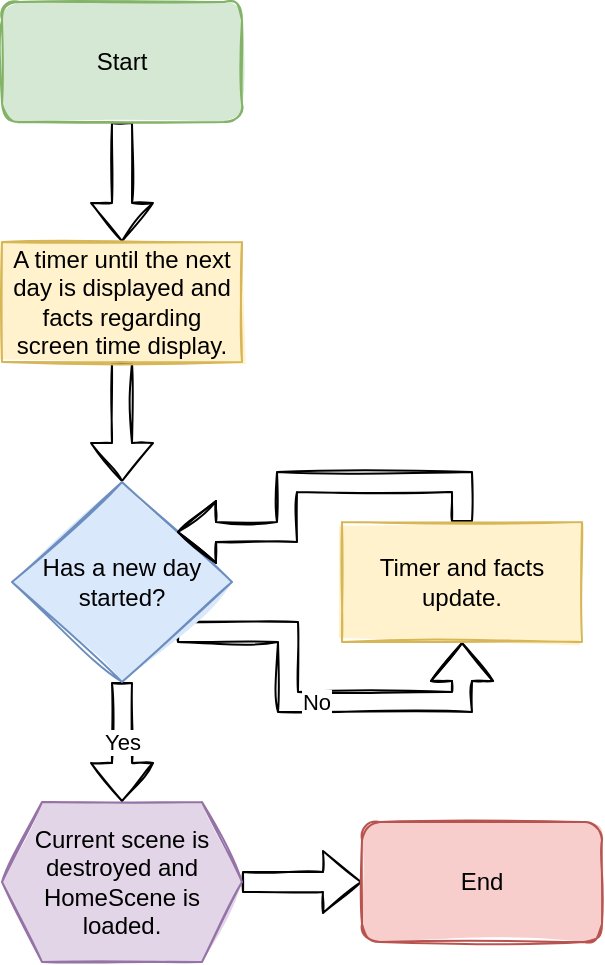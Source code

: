 <mxfile version="16.1.2" type="device"><diagram id="o_-JVSorGUq8rQS-DgG7" name="Page-1"><mxGraphModel dx="870" dy="626" grid="1" gridSize="10" guides="1" tooltips="1" connect="1" arrows="1" fold="1" page="1" pageScale="1" pageWidth="827" pageHeight="1169" math="0" shadow="0"><root><mxCell id="0"/><mxCell id="1" parent="0"/><mxCell id="ipaL6n43P8oaSK_bz6wS-7" style="edgeStyle=orthogonalEdgeStyle;rounded=0;orthogonalLoop=1;jettySize=auto;html=1;exitX=0.5;exitY=1;exitDx=0;exitDy=0;sketch=1;strokeColor=default;shape=flexArrow;fillColor=default;fillStyle=solid;" parent="1" source="ipaL6n43P8oaSK_bz6wS-1" target="ipaL6n43P8oaSK_bz6wS-6" edge="1"><mxGeometry relative="1" as="geometry"/></mxCell><mxCell id="ipaL6n43P8oaSK_bz6wS-1" value="Start" style="rounded=1;whiteSpace=wrap;html=1;fillColor=#d5e8d4;strokeColor=#82b366;sketch=1;fillStyle=solid;" parent="1" vertex="1"><mxGeometry x="100" y="40" width="120" height="60" as="geometry"/></mxCell><mxCell id="ipaL6n43P8oaSK_bz6wS-9" value="" style="edgeStyle=orthogonalEdgeStyle;shape=flexArrow;rounded=0;sketch=1;orthogonalLoop=1;jettySize=auto;html=1;strokeColor=default;fillColor=default;fillStyle=solid;" parent="1" source="ipaL6n43P8oaSK_bz6wS-6" target="ipaL6n43P8oaSK_bz6wS-8" edge="1"><mxGeometry relative="1" as="geometry"/></mxCell><mxCell id="ipaL6n43P8oaSK_bz6wS-6" value="A timer until the next day is displayed and facts regarding screen time display." style="rounded=0;whiteSpace=wrap;html=1;sketch=1;fillStyle=solid;fillColor=#fff2cc;strokeColor=#d6b656;" parent="1" vertex="1"><mxGeometry x="100" y="160" width="120" height="60" as="geometry"/></mxCell><mxCell id="ipaL6n43P8oaSK_bz6wS-13" value="Yes" style="edgeStyle=orthogonalEdgeStyle;shape=flexArrow;rounded=0;sketch=1;orthogonalLoop=1;jettySize=auto;html=1;strokeColor=default;fillColor=default;fillStyle=solid;entryX=0.5;entryY=0;entryDx=0;entryDy=0;" parent="1" source="ipaL6n43P8oaSK_bz6wS-8" target="ipaL6n43P8oaSK_bz6wS-18" edge="1"><mxGeometry relative="1" as="geometry"><mxPoint x="160" y="440" as="targetPoint"/></mxGeometry></mxCell><mxCell id="aEONGW_9QZOxQ4GP57bt-5" value="No" style="edgeStyle=orthogonalEdgeStyle;shape=flexArrow;rounded=0;sketch=1;fillStyle=solid;orthogonalLoop=1;jettySize=auto;html=1;exitX=1;exitY=1;exitDx=0;exitDy=0;entryX=0.5;entryY=1;entryDx=0;entryDy=0;labelBackgroundColor=default;fontFamily=Helvetica;fontSize=11;fontColor=default;endArrow=classic;strokeColor=default;fillColor=default;" edge="1" parent="1" source="ipaL6n43P8oaSK_bz6wS-8" target="aEONGW_9QZOxQ4GP57bt-2"><mxGeometry relative="1" as="geometry"><Array as="points"><mxPoint x="243" y="355"/><mxPoint x="243" y="390"/><mxPoint x="330" y="390"/></Array></mxGeometry></mxCell><mxCell id="ipaL6n43P8oaSK_bz6wS-8" value="Has a new day started?" style="rhombus;whiteSpace=wrap;html=1;fillColor=#dae8fc;strokeColor=#6c8ebf;rounded=0;sketch=1;fillStyle=solid;" parent="1" vertex="1"><mxGeometry x="105" y="280" width="110" height="100" as="geometry"/></mxCell><mxCell id="ipaL6n43P8oaSK_bz6wS-20" style="edgeStyle=orthogonalEdgeStyle;shape=flexArrow;rounded=0;sketch=1;orthogonalLoop=1;jettySize=auto;html=1;exitX=1;exitY=0.5;exitDx=0;exitDy=0;strokeColor=default;fillColor=default;fillStyle=solid;" parent="1" source="ipaL6n43P8oaSK_bz6wS-18" target="ipaL6n43P8oaSK_bz6wS-22" edge="1"><mxGeometry relative="1" as="geometry"><mxPoint x="420" y="730" as="targetPoint"/></mxGeometry></mxCell><mxCell id="ipaL6n43P8oaSK_bz6wS-18" value="Current scene is destroyed and HomeScene is loaded." style="shape=hexagon;perimeter=hexagonPerimeter2;whiteSpace=wrap;html=1;fixedSize=1;sketch=1;fillStyle=solid;fillColor=#e1d5e7;strokeColor=#9673a6;" parent="1" vertex="1"><mxGeometry x="100" y="440" width="120" height="80" as="geometry"/></mxCell><mxCell id="ipaL6n43P8oaSK_bz6wS-22" value="End" style="rounded=1;whiteSpace=wrap;html=1;fillColor=#f8cecc;strokeColor=#b85450;sketch=1;fillStyle=solid;" parent="1" vertex="1"><mxGeometry x="280" y="450" width="120" height="60" as="geometry"/></mxCell><mxCell id="aEONGW_9QZOxQ4GP57bt-6" style="edgeStyle=orthogonalEdgeStyle;shape=flexArrow;rounded=0;sketch=1;fillStyle=solid;orthogonalLoop=1;jettySize=auto;html=1;exitX=0.5;exitY=0;exitDx=0;exitDy=0;entryX=1;entryY=0;entryDx=0;entryDy=0;labelBackgroundColor=default;fontFamily=Helvetica;fontSize=11;fontColor=default;endArrow=classic;strokeColor=default;fillColor=default;" edge="1" parent="1" source="aEONGW_9QZOxQ4GP57bt-2" target="ipaL6n43P8oaSK_bz6wS-8"><mxGeometry relative="1" as="geometry"/></mxCell><mxCell id="aEONGW_9QZOxQ4GP57bt-2" value="Timer and facts update." style="rounded=0;whiteSpace=wrap;html=1;sketch=1;fillStyle=solid;fillColor=#fff2cc;strokeColor=#d6b656;" vertex="1" parent="1"><mxGeometry x="270" y="300" width="120" height="60" as="geometry"/></mxCell></root></mxGraphModel></diagram></mxfile>